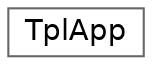 digraph "Graphical Class Hierarchy"
{
 // LATEX_PDF_SIZE
  bgcolor="transparent";
  edge [fontname=Helvetica,fontsize=14,labelfontname=Helvetica,labelfontsize=14];
  node [fontname=Helvetica,fontsize=14,shape=box,height=0.2,width=0.4];
  rankdir="LR";
  Node0 [id="Node000000",label="TplApp",height=0.2,width=0.4,color="grey40", fillcolor="white", style="filled",URL="$d1/d65/classTplApp.html",tooltip=" "];
}
